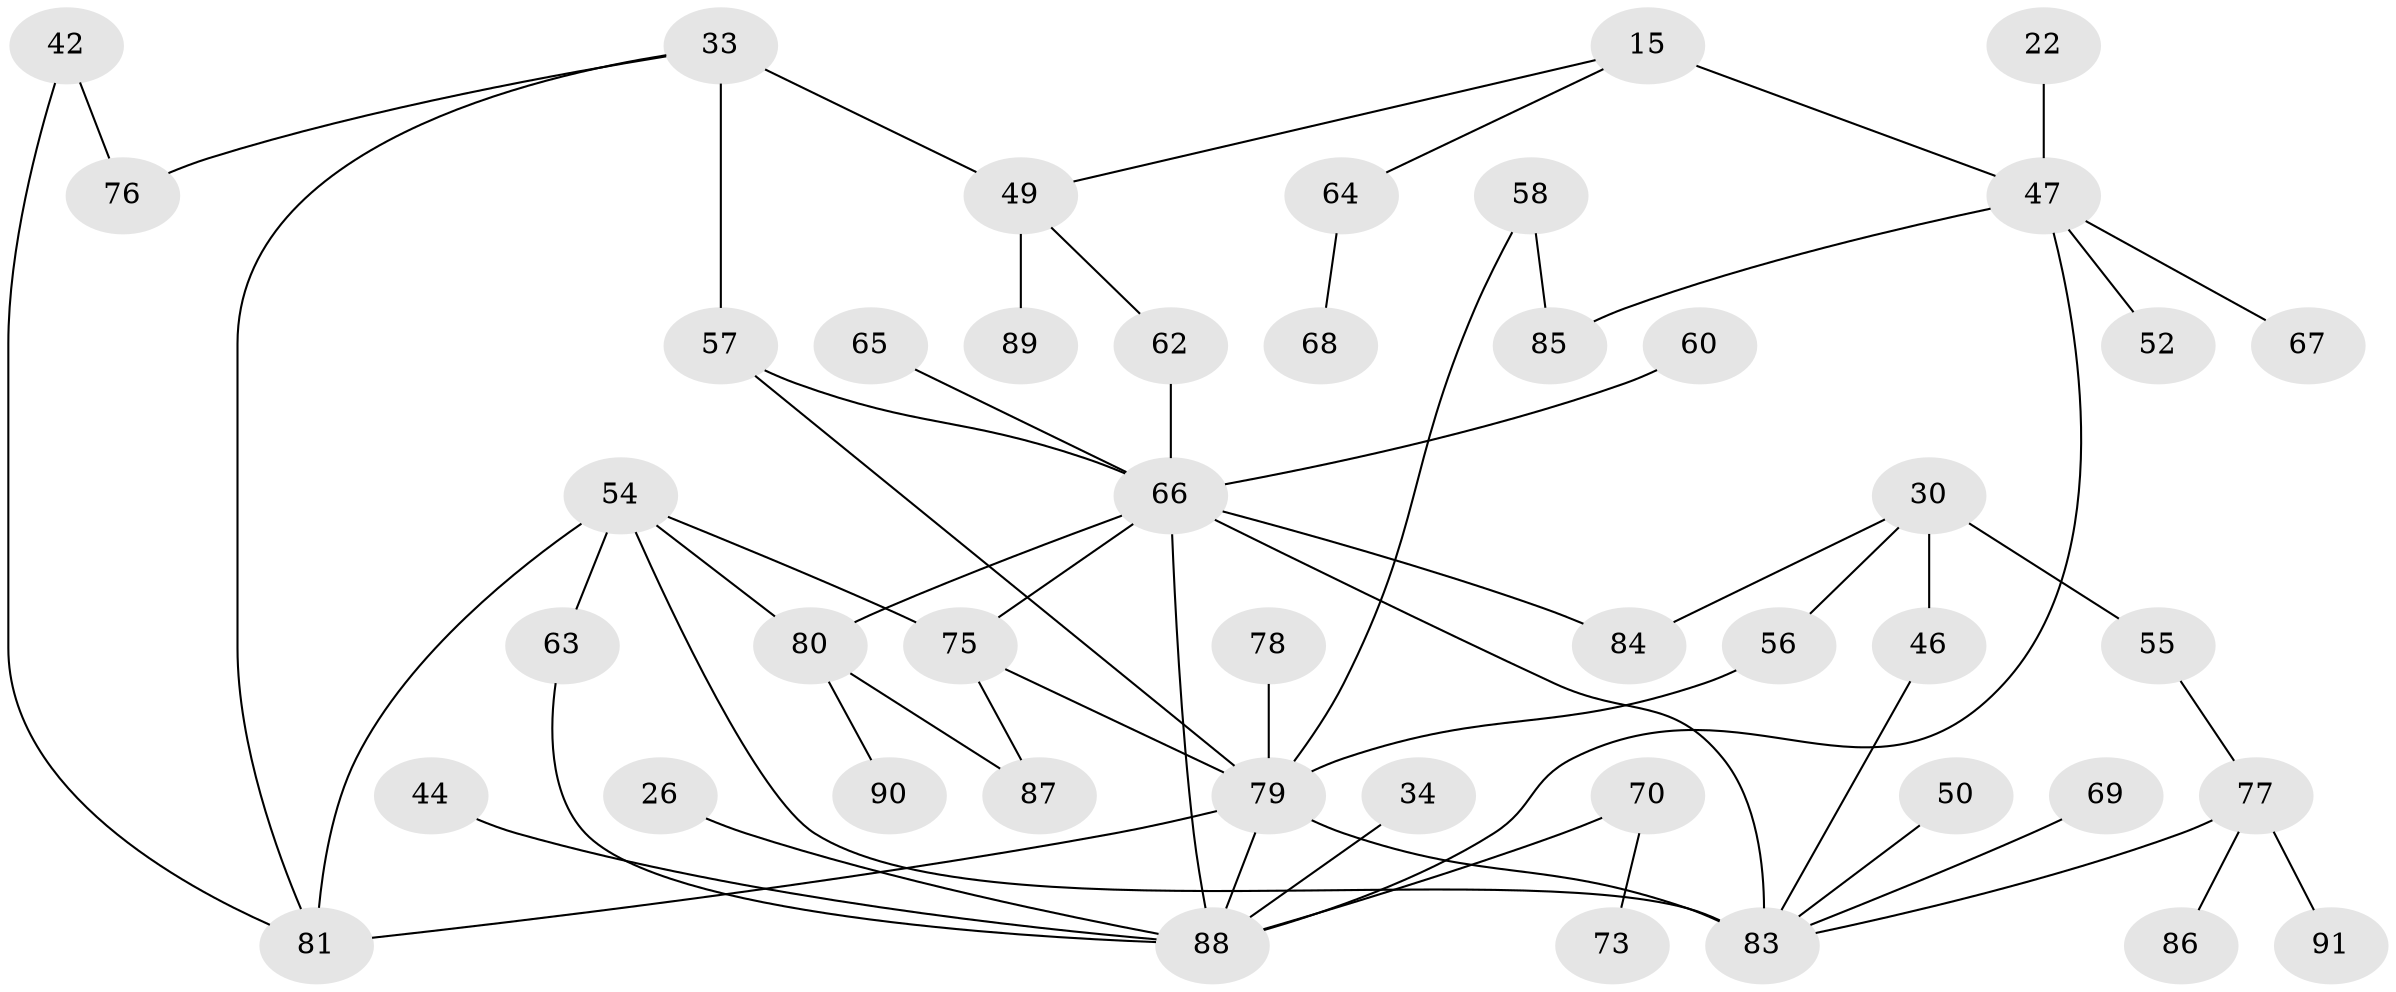 // original degree distribution, {5: 0.054945054945054944, 4: 0.21978021978021978, 8: 0.01098901098901099, 1: 0.1978021978021978, 2: 0.27472527472527475, 6: 0.01098901098901099, 3: 0.23076923076923078}
// Generated by graph-tools (version 1.1) at 2025/42/03/09/25 04:42:08]
// undirected, 45 vertices, 60 edges
graph export_dot {
graph [start="1"]
  node [color=gray90,style=filled];
  15;
  22;
  26 [super="+20"];
  30;
  33;
  34;
  42;
  44;
  46;
  47 [super="+11"];
  49 [super="+31"];
  50;
  52;
  54 [super="+51"];
  55 [super="+32"];
  56 [super="+13"];
  57;
  58;
  60;
  62;
  63;
  64;
  65;
  66 [super="+27+40"];
  67;
  68;
  69;
  70;
  73;
  75 [super="+28"];
  76;
  77 [super="+35+43"];
  78;
  79 [super="+59+74+24+41"];
  80 [super="+72"];
  81 [super="+71+61+10"];
  83 [super="+17+82+45"];
  84;
  85;
  86;
  87;
  88 [super="+39+7+8+37"];
  89;
  90;
  91;
  15 -- 47 [weight=2];
  15 -- 64;
  15 -- 49;
  22 -- 47;
  26 -- 88;
  30 -- 46;
  30 -- 84;
  30 -- 55 [weight=2];
  30 -- 56;
  33 -- 76;
  33 -- 57;
  33 -- 49 [weight=2];
  33 -- 81;
  34 -- 88;
  42 -- 76;
  42 -- 81;
  44 -- 88;
  46 -- 83;
  47 -- 85;
  47 -- 67 [weight=2];
  47 -- 52;
  47 -- 88;
  49 -- 62;
  49 -- 89;
  50 -- 83;
  54 -- 83;
  54 -- 81 [weight=2];
  54 -- 80;
  54 -- 75;
  54 -- 63;
  55 -- 77;
  56 -- 79 [weight=3];
  57 -- 66;
  57 -- 79;
  58 -- 85;
  58 -- 79;
  60 -- 66;
  62 -- 66;
  63 -- 88;
  64 -- 68;
  65 -- 66;
  66 -- 88 [weight=4];
  66 -- 84;
  66 -- 83 [weight=3];
  66 -- 80;
  66 -- 75;
  69 -- 83;
  70 -- 73;
  70 -- 88;
  75 -- 87;
  75 -- 79;
  77 -- 86;
  77 -- 91;
  77 -- 83;
  78 -- 79;
  79 -- 88 [weight=4];
  79 -- 81 [weight=3];
  79 -- 83 [weight=2];
  80 -- 87;
  80 -- 90;
}
